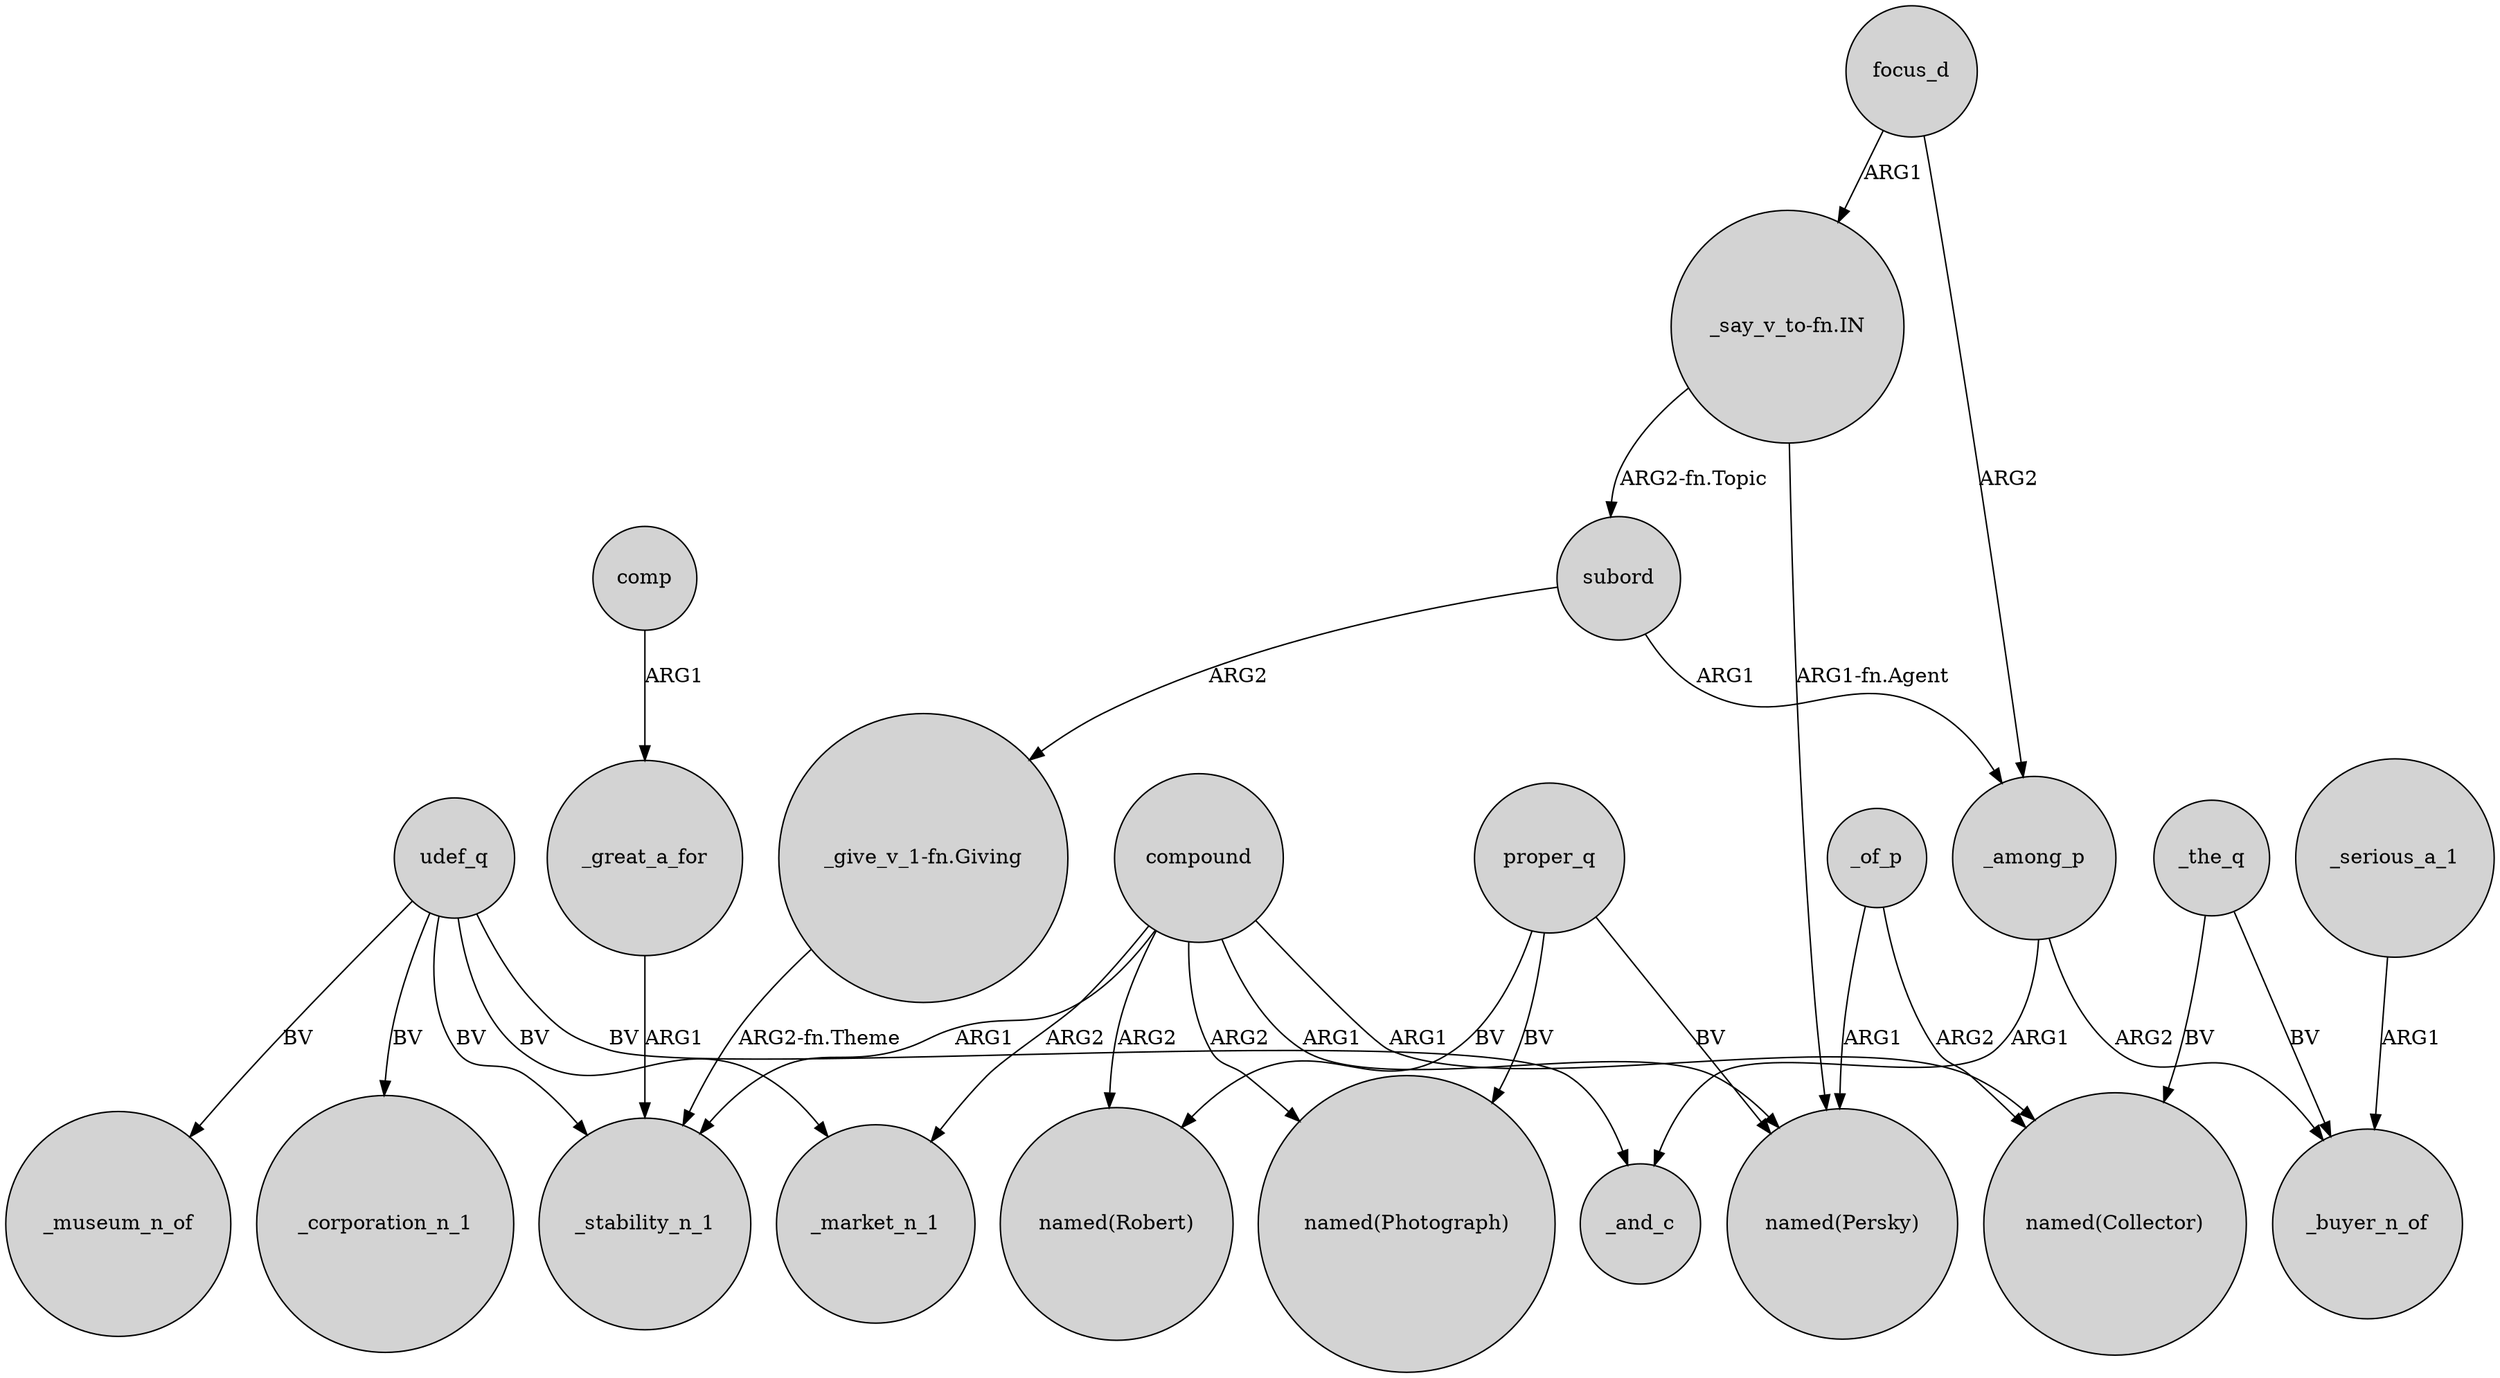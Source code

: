 digraph {
	node [shape=circle style=filled]
	compound -> _market_n_1 [label=ARG2]
	compound -> "named(Persky)" [label=ARG1]
	compound -> "named(Collector)" [label=ARG1]
	subord -> _among_p [label=ARG1]
	udef_q -> _stability_n_1 [label=BV]
	proper_q -> "named(Persky)" [label=BV]
	compound -> "named(Robert)" [label=ARG2]
	_the_q -> _buyer_n_of [label=BV]
	_of_p -> "named(Collector)" [label=ARG2]
	udef_q -> _market_n_1 [label=BV]
	compound -> _stability_n_1 [label=ARG1]
	comp -> _great_a_for [label=ARG1]
	_serious_a_1 -> _buyer_n_of [label=ARG1]
	_among_p -> _and_c [label=ARG1]
	udef_q -> _corporation_n_1 [label=BV]
	compound -> "named(Photograph)" [label=ARG2]
	_the_q -> "named(Collector)" [label=BV]
	proper_q -> "named(Robert)" [label=BV]
	"_say_v_to-fn.IN" -> subord [label="ARG2-fn.Topic"]
	_of_p -> "named(Persky)" [label=ARG1]
	udef_q -> _museum_n_of [label=BV]
	"_say_v_to-fn.IN" -> "named(Persky)" [label="ARG1-fn.Agent"]
	subord -> "_give_v_1-fn.Giving" [label=ARG2]
	proper_q -> "named(Photograph)" [label=BV]
	_great_a_for -> _stability_n_1 [label=ARG1]
	focus_d -> _among_p [label=ARG2]
	udef_q -> _and_c [label=BV]
	"_give_v_1-fn.Giving" -> _stability_n_1 [label="ARG2-fn.Theme"]
	focus_d -> "_say_v_to-fn.IN" [label=ARG1]
	_among_p -> _buyer_n_of [label=ARG2]
}

